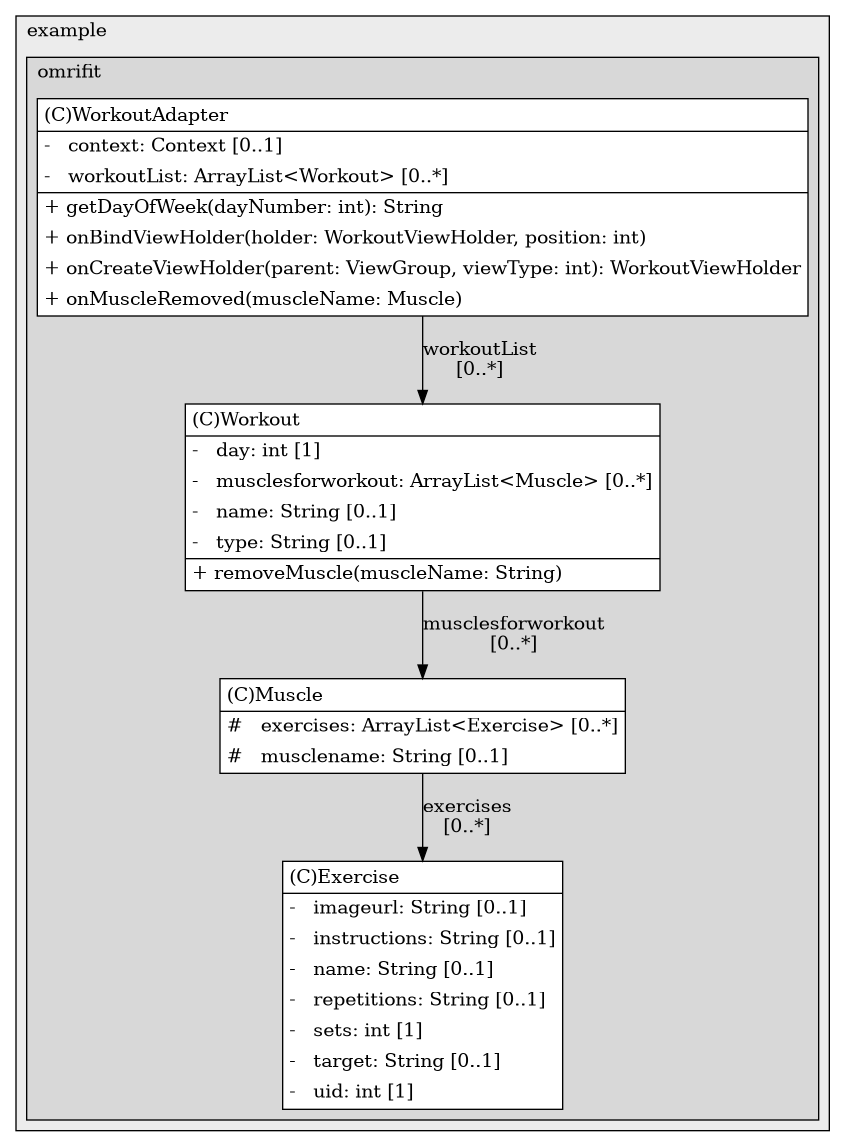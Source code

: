@startuml

/' diagram meta data start
config=StructureConfiguration;
{
  "projectClassification": {
    "searchMode": "OpenProject", // OpenProject, AllProjects
    "includedProjects": "",
    "pathEndKeywords": "*.impl",
    "isClientPath": "",
    "isClientName": "",
    "isTestPath": "",
    "isTestName": "",
    "isMappingPath": "",
    "isMappingName": "",
    "isDataAccessPath": "",
    "isDataAccessName": "",
    "isDataStructurePath": "",
    "isDataStructureName": "",
    "isInterfaceStructuresPath": "",
    "isInterfaceStructuresName": "",
    "isEntryPointPath": "",
    "isEntryPointName": "",
    "treatFinalFieldsAsMandatory": false
  },
  "graphRestriction": {
    "classPackageExcludeFilter": "",
    "classPackageIncludeFilter": "",
    "classNameExcludeFilter": "",
    "classNameIncludeFilter": "",
    "methodNameExcludeFilter": "",
    "methodNameIncludeFilter": "",
    "removeByInheritance": "", // inheritance/annotation based filtering is done in a second step
    "removeByAnnotation": "",
    "removeByClassPackage": "", // cleanup the graph after inheritance/annotation based filtering is done
    "removeByClassName": "",
    "cutMappings": false,
    "cutEnum": true,
    "cutTests": true,
    "cutClient": true,
    "cutDataAccess": false,
    "cutInterfaceStructures": false,
    "cutDataStructures": false,
    "cutGetterAndSetter": true,
    "cutConstructors": true
  },
  "graphTraversal": {
    "forwardDepth": 6,
    "backwardDepth": 6,
    "classPackageExcludeFilter": "",
    "classPackageIncludeFilter": "",
    "classNameExcludeFilter": "",
    "classNameIncludeFilter": "",
    "methodNameExcludeFilter": "",
    "methodNameIncludeFilter": "",
    "hideMappings": false,
    "hideDataStructures": false,
    "hidePrivateMethods": true,
    "hideInterfaceCalls": true, // indirection: implementation -> interface (is hidden) -> implementation
    "onlyShowApplicationEntryPoints": false, // root node is included
    "useMethodCallsForStructureDiagram": "ForwardOnly" // ForwardOnly, BothDirections, No
  },
  "details": {
    "aggregation": "GroupByClass", // ByClass, GroupByClass, None
    "showClassGenericTypes": true,
    "showMethods": true,
    "showMethodParameterNames": true,
    "showMethodParameterTypes": true,
    "showMethodReturnType": true,
    "showPackageLevels": 2,
    "showDetailedClassStructure": true
  },
  "rootClass": "com.example.omrifit.adapters.WorkoutAdapter",
  "extensionCallbackMethod": "" // qualified.class.name#methodName - signature: public static String method(String)
}
diagram meta data end '/



digraph g {
    rankdir="TB"
    splines=polyline
    

'nodes 
subgraph cluster_1322970774 { 
   	label=example
	labeljust=l
	fillcolor="#ececec"
	style=filled
   
   subgraph cluster_110871256 { 
   	label=omrifit
	labeljust=l
	fillcolor="#d8d8d8"
	style=filled
   
   Exercise1757696605[
	label=<<TABLE BORDER="1" CELLBORDER="0" CELLPADDING="4" CELLSPACING="0">
<TR><TD ALIGN="LEFT" >(C)Exercise</TD></TR>
<HR/>
<TR><TD ALIGN="LEFT" >-   imageurl: String [0..1]</TD></TR>
<TR><TD ALIGN="LEFT" >-   instructions: String [0..1]</TD></TR>
<TR><TD ALIGN="LEFT" >-   name: String [0..1]</TD></TR>
<TR><TD ALIGN="LEFT" >-   repetitions: String [0..1]</TD></TR>
<TR><TD ALIGN="LEFT" >-   sets: int [1]</TD></TR>
<TR><TD ALIGN="LEFT" >-   target: String [0..1]</TD></TR>
<TR><TD ALIGN="LEFT" >-   uid: int [1]</TD></TR>
</TABLE>>
	style=filled
	margin=0
	shape=plaintext
	fillcolor="#FFFFFF"
];

Muscle1757696605[
	label=<<TABLE BORDER="1" CELLBORDER="0" CELLPADDING="4" CELLSPACING="0">
<TR><TD ALIGN="LEFT" >(C)Muscle</TD></TR>
<HR/>
<TR><TD ALIGN="LEFT" >#   exercises: ArrayList&lt;Exercise&gt; [0..*]</TD></TR>
<TR><TD ALIGN="LEFT" >#   musclename: String [0..1]</TD></TR>
</TABLE>>
	style=filled
	margin=0
	shape=plaintext
	fillcolor="#FFFFFF"
];

Workout1757696605[
	label=<<TABLE BORDER="1" CELLBORDER="0" CELLPADDING="4" CELLSPACING="0">
<TR><TD ALIGN="LEFT" >(C)Workout</TD></TR>
<HR/>
<TR><TD ALIGN="LEFT" >-   day: int [1]</TD></TR>
<TR><TD ALIGN="LEFT" >-   musclesforworkout: ArrayList&lt;Muscle&gt; [0..*]</TD></TR>
<TR><TD ALIGN="LEFT" >-   name: String [0..1]</TD></TR>
<TR><TD ALIGN="LEFT" >-   type: String [0..1]</TD></TR>
<HR/>
<TR><TD ALIGN="LEFT" >+ removeMuscle(muscleName: String)</TD></TR>
</TABLE>>
	style=filled
	margin=0
	shape=plaintext
	fillcolor="#FFFFFF"
];

WorkoutAdapter652476121[
	label=<<TABLE BORDER="1" CELLBORDER="0" CELLPADDING="4" CELLSPACING="0">
<TR><TD ALIGN="LEFT" >(C)WorkoutAdapter</TD></TR>
<HR/>
<TR><TD ALIGN="LEFT" >-   context: Context [0..1]</TD></TR>
<TR><TD ALIGN="LEFT" >-   workoutList: ArrayList&lt;Workout&gt; [0..*]</TD></TR>
<HR/>
<TR><TD ALIGN="LEFT" >+ getDayOfWeek(dayNumber: int): String</TD></TR>
<TR><TD ALIGN="LEFT" >+ onBindViewHolder(holder: WorkoutViewHolder, position: int)</TD></TR>
<TR><TD ALIGN="LEFT" >+ onCreateViewHolder(parent: ViewGroup, viewType: int): WorkoutViewHolder</TD></TR>
<TR><TD ALIGN="LEFT" >+ onMuscleRemoved(muscleName: Muscle)</TD></TR>
</TABLE>>
	style=filled
	margin=0
	shape=plaintext
	fillcolor="#FFFFFF"
];
} 
} 

'edges    
Muscle1757696605 -> Exercise1757696605[label="exercises
[0..*]"];
Workout1757696605 -> Muscle1757696605[label="musclesforworkout
[0..*]"];
WorkoutAdapter652476121 -> Workout1757696605[label="workoutList
[0..*]"];
    
}
@enduml